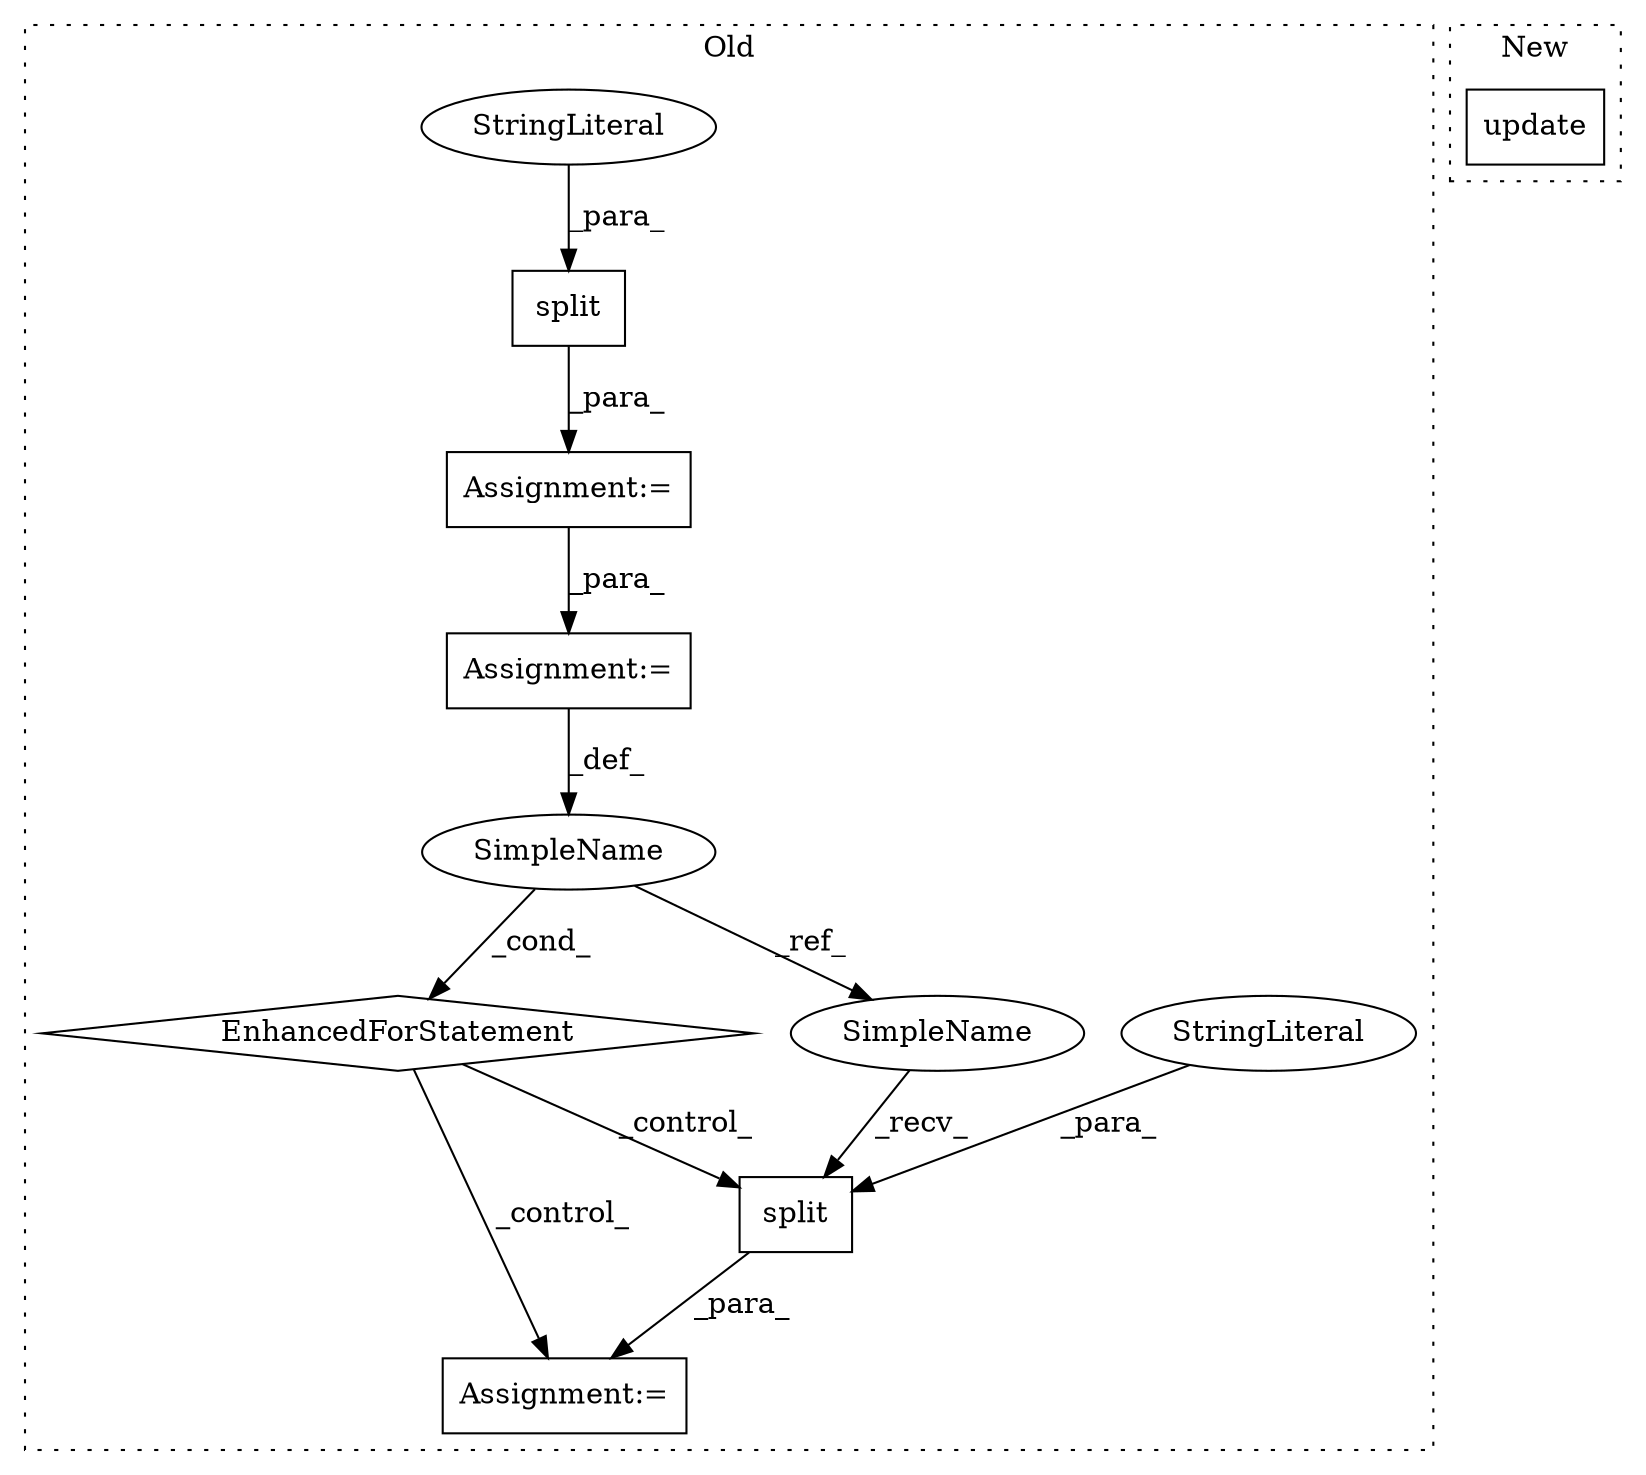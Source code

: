 digraph G {
subgraph cluster0 {
1 [label="split" a="32" s="6902,6912" l="6,1" shape="box"];
3 [label="StringLiteral" a="45" s="6908" l="4" shape="ellipse"];
4 [label="Assignment:=" a="7" s="6894" l="1" shape="box"];
5 [label="Assignment:=" a="7" s="6921,7018" l="57,2" shape="box"];
6 [label="EnhancedForStatement" a="70" s="6921,7018" l="57,2" shape="diamond"];
7 [label="SimpleName" a="42" s="6985" l="4" shape="ellipse"];
8 [label="Assignment:=" a="7" s="7032" l="16" shape="box"];
9 [label="split" a="32" s="7142,7151" l="6,1" shape="box"];
10 [label="StringLiteral" a="45" s="7148" l="3" shape="ellipse"];
11 [label="SimpleName" a="42" s="7137" l="4" shape="ellipse"];
label = "Old";
style="dotted";
}
subgraph cluster1 {
2 [label="update" a="32" s="8699,8748" l="7,1" shape="box"];
label = "New";
style="dotted";
}
1 -> 4 [label="_para_"];
3 -> 1 [label="_para_"];
4 -> 5 [label="_para_"];
5 -> 7 [label="_def_"];
6 -> 8 [label="_control_"];
6 -> 9 [label="_control_"];
7 -> 11 [label="_ref_"];
7 -> 6 [label="_cond_"];
9 -> 8 [label="_para_"];
10 -> 9 [label="_para_"];
11 -> 9 [label="_recv_"];
}